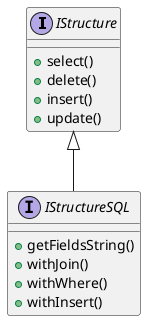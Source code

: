 @startuml

interface IStructure{
    + select()
    + delete()
    + insert()
    + update()
}
interface IStructureSQL implements IStructure{
    + getFieldsString()
    + withJoin()
    + withWhere()
    + withInsert()
}

@enduml
